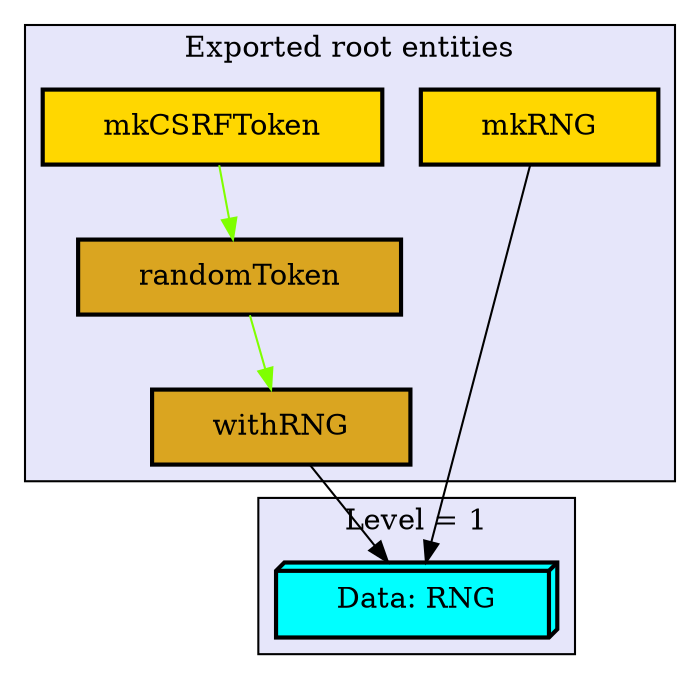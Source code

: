digraph "Levels within Snap.Snaplet.Session.Common" {
    node [margin="0.4,0.1"
         ,style=filled];
    subgraph cluster_0 {
        graph [label="Exported root entities"
              ,style=filled
              ,fillcolor=lavender];
        2 [label=mkCSRFToken
          ,shape=box
          ,fillcolor=gold
          ,style="filled,bold"];
        3 [label=mkRNG
          ,shape=box
          ,fillcolor=gold
          ,style="filled,bold"];
        4 [label=randomToken
          ,shape=box
          ,fillcolor=goldenrod
          ,style="filled,bold"];
        5 [label=withRNG
          ,shape=box
          ,fillcolor=goldenrod
          ,style="filled,bold"];
    }
    subgraph cluster_1 {
        graph [label="Level = 1"
              ,style=filled
              ,fillcolor=lavender];
        1 [label="Data: RNG"
          ,shape=box3d
          ,fillcolor=cyan
          ,style="filled,bold"];
    }
    2 -> 4 [penwidth=1
           ,color=chartreuse];
    3 -> 1 [penwidth=1,color=black];
    4 -> 5 [penwidth=1
           ,color=chartreuse];
    5 -> 1 [penwidth=1,color=black];
}
